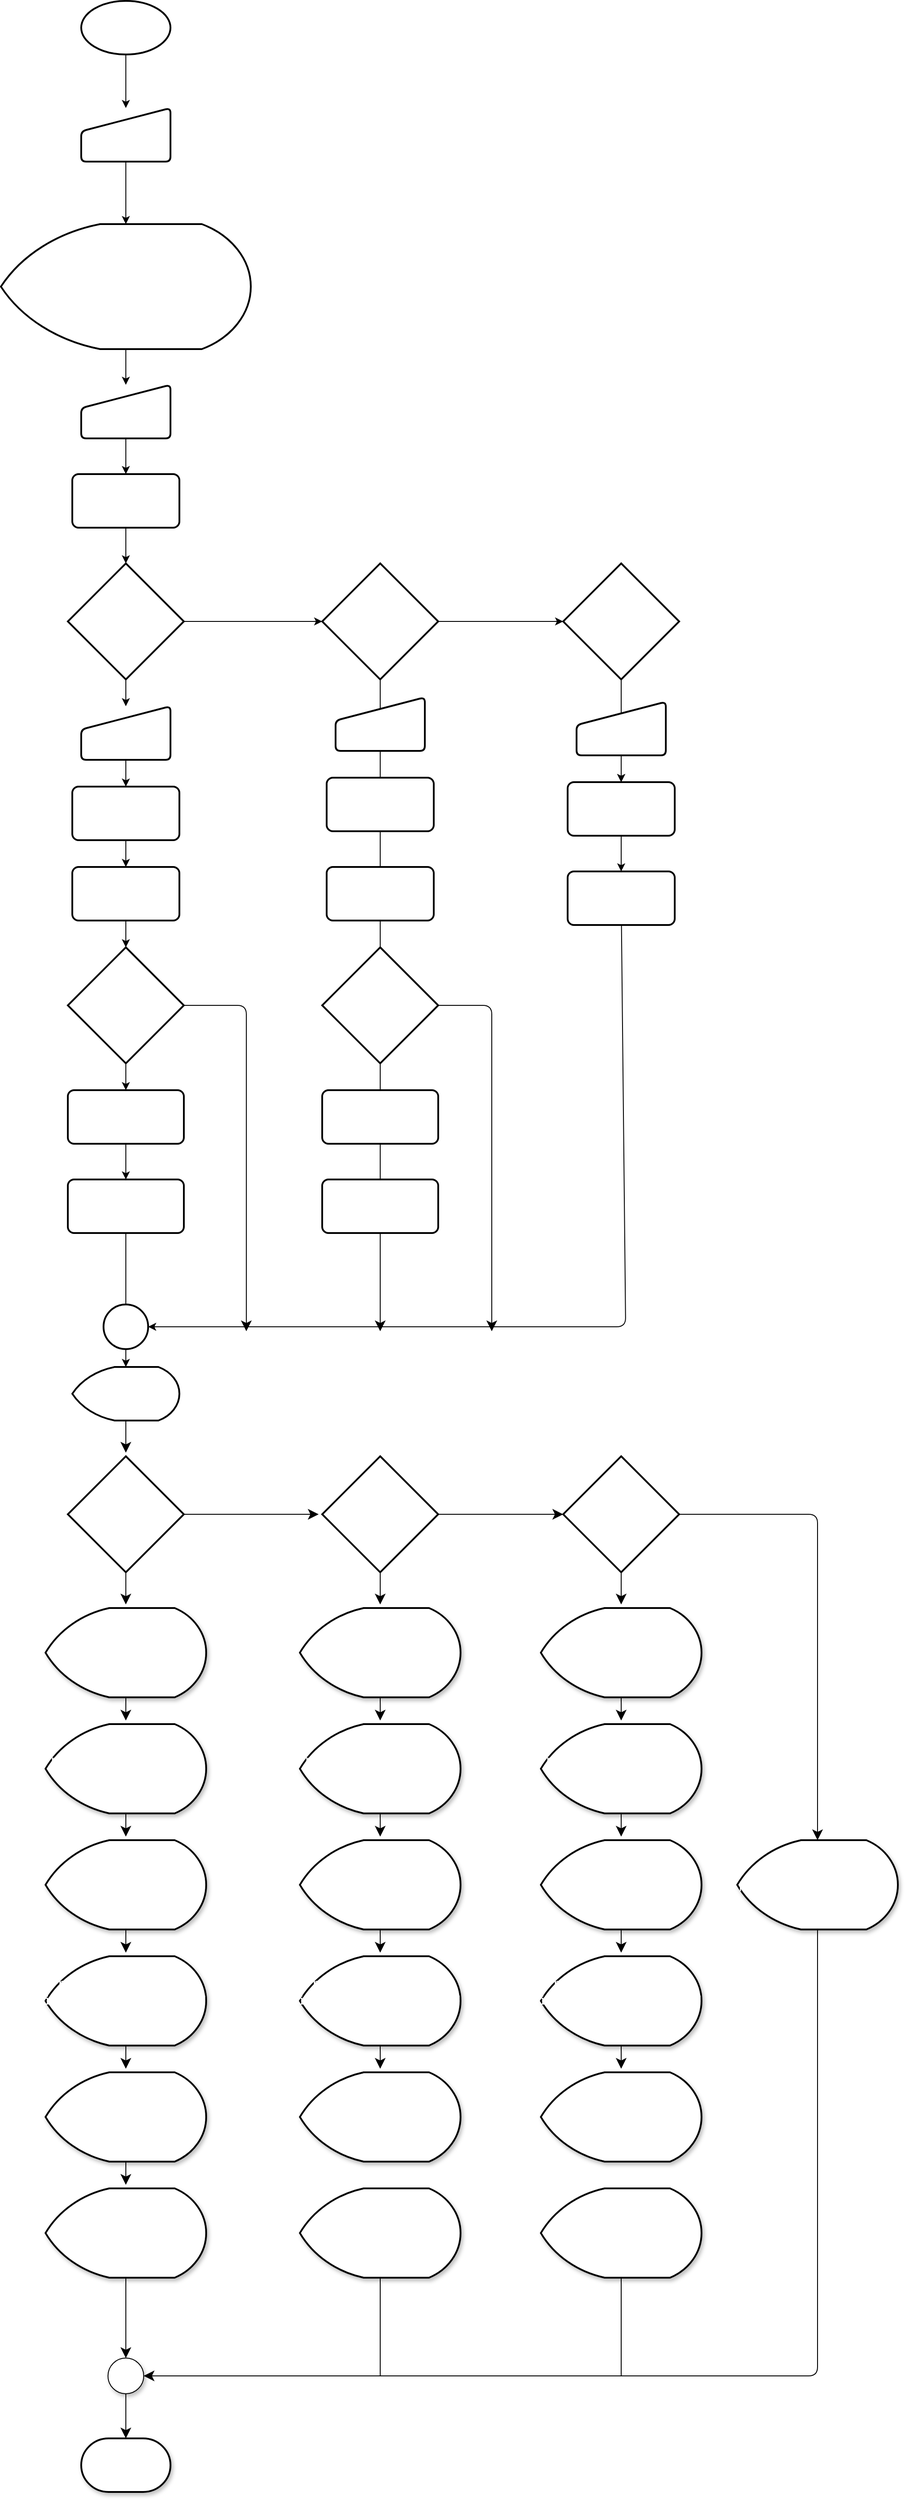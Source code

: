 <mxfile>
    <diagram id="mHejd0LKXbSBj5FjSIZc" name="Page-1">
        <mxGraphModel dx="520" dy="929" grid="1" gridSize="10" guides="1" tooltips="1" connect="1" arrows="1" fold="1" page="1" pageScale="1" pageWidth="850" pageHeight="1100" math="0" shadow="0">
            <root>
                <mxCell id="0"/>
                <mxCell id="1" parent="0"/>
                <mxCell id="23" value="" style="edgeStyle=none;html=1;fontColor=#FFFFFF;labelBackgroundColor=none;" edge="1" parent="1" source="2" target="4">
                    <mxGeometry relative="1" as="geometry"/>
                </mxCell>
                <mxCell id="2" value="start" style="strokeWidth=2;html=1;shape=mxgraph.flowchart.start_1;whiteSpace=wrap;fontColor=#FFFFFF;labelBackgroundColor=none;" vertex="1" parent="1">
                    <mxGeometry x="135" y="10" width="100" height="60" as="geometry"/>
                </mxCell>
                <mxCell id="3" value="end" style="strokeWidth=2;html=1;shape=mxgraph.flowchart.terminator;whiteSpace=wrap;shadow=1;fontColor=#FFFFFF;labelBackgroundColor=none;" vertex="1" parent="1">
                    <mxGeometry x="135" y="2740" width="100" height="60" as="geometry"/>
                </mxCell>
                <mxCell id="24" value="" style="edgeStyle=none;html=1;fontColor=#FFFFFF;labelBackgroundColor=none;" edge="1" parent="1" source="4" target="6">
                    <mxGeometry relative="1" as="geometry"/>
                </mxCell>
                <mxCell id="4" value="name" style="html=1;strokeWidth=2;shape=manualInput;whiteSpace=wrap;rounded=1;size=26;arcSize=11;fontColor=#FFFFFF;labelBackgroundColor=none;" vertex="1" parent="1">
                    <mxGeometry x="135" y="130" width="100" height="60" as="geometry"/>
                </mxCell>
                <mxCell id="25" value="" style="edgeStyle=none;html=1;fontColor=#FFFFFF;labelBackgroundColor=none;" edge="1" parent="1" source="6" target="7">
                    <mxGeometry relative="1" as="geometry"/>
                </mxCell>
                <mxCell id="6" value="&lt;div style=&quot;font-family: &amp;quot;consolas&amp;quot; , &amp;quot;courier new&amp;quot; , monospace ; font-size: 14px ; line-height: 19px&quot;&gt;&lt;div&gt;&lt;font&gt;print(&quot;'Types of Photo&quot;)&lt;/font&gt;&lt;/div&gt;&lt;div&gt;&lt;font&gt;print('1.One icnh')&lt;/font&gt;&lt;/div&gt;&lt;div&gt;&lt;font&gt;print('2.Two icnh')&lt;/font&gt;&lt;/div&gt;&lt;div&gt;&lt;font&gt;print('3.Polaroid')&lt;/font&gt;&lt;/div&gt;&lt;/div&gt;" style="strokeWidth=2;html=1;shape=mxgraph.flowchart.display;whiteSpace=wrap;fontColor=#FFFFFF;labelBackgroundColor=none;" vertex="1" parent="1">
                    <mxGeometry x="45" y="260" width="280" height="140" as="geometry"/>
                </mxCell>
                <mxCell id="26" value="" style="edgeStyle=none;html=1;fontColor=#FFFFFF;labelBackgroundColor=none;" edge="1" parent="1" source="7" target="8">
                    <mxGeometry relative="1" as="geometry"/>
                </mxCell>
                <mxCell id="7" value="typesphoto" style="html=1;strokeWidth=2;shape=manualInput;whiteSpace=wrap;rounded=1;size=26;arcSize=11;fontColor=#FFFFFF;labelBackgroundColor=none;" vertex="1" parent="1">
                    <mxGeometry x="135" y="440" width="100" height="60" as="geometry"/>
                </mxCell>
                <mxCell id="27" value="" style="edgeStyle=none;html=1;fontColor=#FFFFFF;labelBackgroundColor=none;" edge="1" parent="1" source="8" target="9">
                    <mxGeometry relative="1" as="geometry"/>
                </mxCell>
                <mxCell id="8" value="discount" style="rounded=1;whiteSpace=wrap;html=1;absoluteArcSize=1;arcSize=14;strokeWidth=2;labelBackgroundColor=none;fontColor=#FFFFFF;" vertex="1" parent="1">
                    <mxGeometry x="125" y="540" width="120" height="60" as="geometry"/>
                </mxCell>
                <mxCell id="20" style="edgeStyle=none;html=1;entryX=0;entryY=0.5;entryDx=0;entryDy=0;entryPerimeter=0;fontColor=#FFFFFF;labelBackgroundColor=none;" edge="1" parent="1" source="9" target="10">
                    <mxGeometry relative="1" as="geometry"/>
                </mxCell>
                <mxCell id="28" value="" style="edgeStyle=none;html=1;fontColor=#FFFFFF;labelBackgroundColor=none;" edge="1" parent="1" source="9" target="12">
                    <mxGeometry relative="1" as="geometry"/>
                </mxCell>
                <mxCell id="9" value="typesphoto == 1" style="strokeWidth=2;html=1;shape=mxgraph.flowchart.decision;whiteSpace=wrap;labelBackgroundColor=none;fontColor=#FFFFFF;" vertex="1" parent="1">
                    <mxGeometry x="120" y="640" width="130" height="130" as="geometry"/>
                </mxCell>
                <mxCell id="21" style="edgeStyle=none;html=1;entryX=0;entryY=0.5;entryDx=0;entryDy=0;entryPerimeter=0;fontColor=#FFFFFF;labelBackgroundColor=none;" edge="1" parent="1" source="10" target="11">
                    <mxGeometry relative="1" as="geometry"/>
                </mxCell>
                <mxCell id="54" value="" style="edgeStyle=none;html=1;fontColor=#FFFFFF;startArrow=none;startFill=0;endArrow=none;endFill=0;labelBackgroundColor=none;" edge="1" parent="1" source="10" target="41">
                    <mxGeometry relative="1" as="geometry"/>
                </mxCell>
                <mxCell id="10" value="typesphoto == 2" style="strokeWidth=2;html=1;shape=mxgraph.flowchart.decision;whiteSpace=wrap;labelBackgroundColor=none;fontColor=#FFFFFF;" vertex="1" parent="1">
                    <mxGeometry x="405" y="640" width="130" height="130" as="geometry"/>
                </mxCell>
                <mxCell id="65" value="" style="edgeStyle=none;html=1;fontColor=#FFFFFF;startArrow=none;startFill=0;endArrow=classic;endFill=1;labelBackgroundColor=none;" edge="1" parent="1" source="11" target="60">
                    <mxGeometry relative="1" as="geometry"/>
                </mxCell>
                <mxCell id="11" value="typesphoto == 3" style="strokeWidth=2;html=1;shape=mxgraph.flowchart.decision;whiteSpace=wrap;labelBackgroundColor=none;fontColor=#FFFFFF;" vertex="1" parent="1">
                    <mxGeometry x="675" y="640" width="130" height="130" as="geometry"/>
                </mxCell>
                <mxCell id="29" value="" style="edgeStyle=none;html=1;fontColor=#FFFFFF;labelBackgroundColor=none;" edge="1" parent="1" source="12" target="13">
                    <mxGeometry relative="1" as="geometry"/>
                </mxCell>
                <mxCell id="12" value="amount" style="html=1;strokeWidth=2;shape=manualInput;whiteSpace=wrap;rounded=1;size=26;arcSize=11;fontColor=#FFFFFF;labelBackgroundColor=none;" vertex="1" parent="1">
                    <mxGeometry x="135" y="800" width="100" height="60" as="geometry"/>
                </mxCell>
                <mxCell id="30" value="" style="edgeStyle=none;html=1;fontColor=#FFFFFF;labelBackgroundColor=none;" edge="1" parent="1" source="13" target="14">
                    <mxGeometry relative="1" as="geometry"/>
                </mxCell>
                <mxCell id="13" value="price = 6&lt;span style=&quot;white-space: pre&quot;&gt;&#9;&lt;/span&gt;" style="rounded=1;whiteSpace=wrap;html=1;absoluteArcSize=1;arcSize=14;strokeWidth=2;labelBackgroundColor=none;fontColor=#FFFFFF;" vertex="1" parent="1">
                    <mxGeometry x="125" y="890" width="120" height="60" as="geometry"/>
                </mxCell>
                <mxCell id="31" value="" style="edgeStyle=none;html=1;fontColor=#FFFFFF;labelBackgroundColor=none;" edge="1" parent="1" source="14" target="16">
                    <mxGeometry relative="1" as="geometry"/>
                </mxCell>
                <mxCell id="14" value="all = price * amount&amp;nbsp;" style="rounded=1;whiteSpace=wrap;html=1;absoluteArcSize=1;arcSize=14;strokeWidth=2;labelBackgroundColor=none;fontColor=#FFFFFF;" vertex="1" parent="1">
                    <mxGeometry x="125" y="980" width="120" height="60" as="geometry"/>
                </mxCell>
                <mxCell id="32" value="" style="edgeStyle=none;html=1;fontColor=#FFFFFF;labelBackgroundColor=none;" edge="1" parent="1" source="16" target="17">
                    <mxGeometry relative="1" as="geometry"/>
                </mxCell>
                <mxCell id="81" style="edgeStyle=none;html=1;fontColor=#FFFFFF;startArrow=none;startFill=0;endArrow=classic;endFill=1;endSize=9;targetPerimeterSpacing=4;strokeWidth=1;labelBackgroundColor=none;" edge="1" parent="1" source="16">
                    <mxGeometry relative="1" as="geometry">
                        <mxPoint x="320" y="1500" as="targetPoint"/>
                        <Array as="points">
                            <mxPoint x="320" y="1135"/>
                        </Array>
                    </mxGeometry>
                </mxCell>
                <mxCell id="16" value="amount &amp;gt;= 3" style="strokeWidth=2;html=1;shape=mxgraph.flowchart.decision;whiteSpace=wrap;labelBackgroundColor=none;fontColor=#FFFFFF;" vertex="1" parent="1">
                    <mxGeometry x="120" y="1070" width="130" height="130" as="geometry"/>
                </mxCell>
                <mxCell id="33" value="" style="edgeStyle=none;html=1;fontColor=#FFFFFF;labelBackgroundColor=none;" edge="1" parent="1" source="17" target="18">
                    <mxGeometry relative="1" as="geometry"/>
                </mxCell>
                <mxCell id="17" value="discount = (all / 100) * 5" style="rounded=1;whiteSpace=wrap;html=1;absoluteArcSize=1;arcSize=14;strokeWidth=2;labelBackgroundColor=none;fontColor=#FFFFFF;" vertex="1" parent="1">
                    <mxGeometry x="120" y="1230" width="130" height="60" as="geometry"/>
                </mxCell>
                <mxCell id="67" style="edgeStyle=none;html=1;entryX=0;entryY=0.5;entryDx=0;entryDy=0;entryPerimeter=0;fontColor=#FFFFFF;startArrow=none;startFill=0;endArrow=classic;endFill=1;labelBackgroundColor=none;" edge="1" parent="1" source="18" target="36">
                    <mxGeometry relative="1" as="geometry">
                        <Array as="points">
                            <mxPoint x="185" y="1495"/>
                        </Array>
                    </mxGeometry>
                </mxCell>
                <mxCell id="18" value="sum = all - discount&amp;nbsp;" style="rounded=1;whiteSpace=wrap;html=1;absoluteArcSize=1;arcSize=14;strokeWidth=2;labelBackgroundColor=none;fontColor=#FFFFFF;" vertex="1" parent="1">
                    <mxGeometry x="120" y="1330" width="130" height="60" as="geometry"/>
                </mxCell>
                <mxCell id="94" value="" style="edgeStyle=none;html=1;fontColor=#FFFFFF;startArrow=none;startFill=0;endArrow=classic;endFill=1;endSize=9;targetPerimeterSpacing=4;strokeWidth=1;labelBackgroundColor=none;" edge="1" parent="1" source="19" target="87">
                    <mxGeometry relative="1" as="geometry"/>
                </mxCell>
                <mxCell id="19" value="print('Show Details')" style="strokeWidth=2;html=1;shape=mxgraph.flowchart.display;whiteSpace=wrap;labelBackgroundColor=none;fontColor=#FFFFFF;" vertex="1" parent="1">
                    <mxGeometry x="125" y="1540" width="120" height="60" as="geometry"/>
                </mxCell>
                <mxCell id="38" value="" style="edgeStyle=none;html=1;fontColor=#FFFFFF;labelBackgroundColor=none;" edge="1" parent="1" source="36" target="19">
                    <mxGeometry relative="1" as="geometry"/>
                </mxCell>
                <mxCell id="36" value="" style="strokeWidth=2;html=1;shape=mxgraph.flowchart.start_2;whiteSpace=wrap;labelBackgroundColor=none;fontColor=#FFFFFF;" vertex="1" parent="1">
                    <mxGeometry x="160" y="1470" width="50" height="50" as="geometry"/>
                </mxCell>
                <mxCell id="53" value="" style="edgeStyle=none;html=1;fontColor=#FFFFFF;startArrow=none;startFill=0;endArrow=none;endFill=0;labelBackgroundColor=none;" edge="1" parent="1" source="40" target="41">
                    <mxGeometry relative="1" as="geometry"/>
                </mxCell>
                <mxCell id="40" value="amount" style="html=1;strokeWidth=2;shape=manualInput;whiteSpace=wrap;rounded=1;size=26;arcSize=11;fontColor=#FFFFFF;labelBackgroundColor=none;" vertex="1" parent="1">
                    <mxGeometry x="420" y="790" width="100" height="60" as="geometry"/>
                </mxCell>
                <mxCell id="52" value="" style="edgeStyle=none;html=1;fontColor=#FFFFFF;startArrow=none;startFill=0;endArrow=none;endFill=0;labelBackgroundColor=none;" edge="1" parent="1" source="41" target="42">
                    <mxGeometry relative="1" as="geometry"/>
                </mxCell>
                <mxCell id="41" value="price = 6&lt;span style=&quot;white-space: pre&quot;&gt;&#9;&lt;/span&gt;" style="rounded=1;whiteSpace=wrap;html=1;absoluteArcSize=1;arcSize=14;strokeWidth=2;labelBackgroundColor=none;fontColor=#FFFFFF;" vertex="1" parent="1">
                    <mxGeometry x="410" y="880" width="120" height="60" as="geometry"/>
                </mxCell>
                <mxCell id="51" value="" style="edgeStyle=none;html=1;fontColor=#FFFFFF;startArrow=none;startFill=0;endArrow=none;endFill=0;labelBackgroundColor=none;" edge="1" parent="1" source="42" target="43">
                    <mxGeometry relative="1" as="geometry"/>
                </mxCell>
                <mxCell id="42" value="all = price * amount&amp;nbsp;" style="rounded=1;whiteSpace=wrap;html=1;absoluteArcSize=1;arcSize=14;strokeWidth=2;labelBackgroundColor=none;fontColor=#FFFFFF;" vertex="1" parent="1">
                    <mxGeometry x="410" y="980" width="120" height="60" as="geometry"/>
                </mxCell>
                <mxCell id="50" value="" style="edgeStyle=none;html=1;fontColor=#FFFFFF;startArrow=none;startFill=0;endArrow=none;endFill=0;labelBackgroundColor=none;" edge="1" parent="1" source="43" target="44">
                    <mxGeometry relative="1" as="geometry"/>
                </mxCell>
                <mxCell id="69" style="edgeStyle=none;html=1;fontColor=#FFFFFF;startArrow=none;startFill=0;endArrow=classic;endFill=1;endSize=9;targetPerimeterSpacing=4;strokeWidth=1;labelBackgroundColor=none;" edge="1" parent="1" source="43">
                    <mxGeometry relative="1" as="geometry">
                        <mxPoint x="595" y="1500" as="targetPoint"/>
                        <Array as="points">
                            <mxPoint x="595" y="1135"/>
                        </Array>
                    </mxGeometry>
                </mxCell>
                <mxCell id="43" value="amount &amp;gt;= 3" style="strokeWidth=2;html=1;shape=mxgraph.flowchart.decision;whiteSpace=wrap;labelBackgroundColor=none;fontColor=#FFFFFF;" vertex="1" parent="1">
                    <mxGeometry x="405" y="1070" width="130" height="130" as="geometry"/>
                </mxCell>
                <mxCell id="49" value="" style="edgeStyle=none;html=1;fontColor=#FFFFFF;startArrow=none;startFill=0;endArrow=none;endFill=0;labelBackgroundColor=none;" edge="1" parent="1" source="44" target="45">
                    <mxGeometry relative="1" as="geometry"/>
                </mxCell>
                <mxCell id="44" value="discount = (all / 100) * 5" style="rounded=1;whiteSpace=wrap;html=1;absoluteArcSize=1;arcSize=14;strokeWidth=2;labelBackgroundColor=none;fontColor=#FFFFFF;" vertex="1" parent="1">
                    <mxGeometry x="405" y="1230" width="130" height="60" as="geometry"/>
                </mxCell>
                <mxCell id="83" style="edgeStyle=none;html=1;fontColor=#FFFFFF;startArrow=none;startFill=0;endArrow=classic;endFill=1;endSize=9;targetPerimeterSpacing=4;strokeWidth=1;labelBackgroundColor=none;" edge="1" parent="1" source="45">
                    <mxGeometry relative="1" as="geometry">
                        <mxPoint x="470" y="1500" as="targetPoint"/>
                    </mxGeometry>
                </mxCell>
                <mxCell id="45" value="sum = all - discount&amp;nbsp;" style="rounded=1;whiteSpace=wrap;html=1;absoluteArcSize=1;arcSize=14;strokeWidth=2;labelBackgroundColor=none;fontColor=#FFFFFF;" vertex="1" parent="1">
                    <mxGeometry x="405" y="1330" width="130" height="60" as="geometry"/>
                </mxCell>
                <mxCell id="64" value="" style="edgeStyle=none;html=1;fontColor=#FFFFFF;startArrow=none;startFill=0;endArrow=classic;endFill=1;labelBackgroundColor=none;" edge="1" parent="1" source="59" target="60">
                    <mxGeometry relative="1" as="geometry"/>
                </mxCell>
                <mxCell id="59" value="amount" style="html=1;strokeWidth=2;shape=manualInput;whiteSpace=wrap;rounded=1;size=26;arcSize=11;fontColor=#FFFFFF;labelBackgroundColor=none;" vertex="1" parent="1">
                    <mxGeometry x="690" y="795" width="100" height="60" as="geometry"/>
                </mxCell>
                <mxCell id="63" value="" style="edgeStyle=none;html=1;fontColor=#FFFFFF;startArrow=none;startFill=0;endArrow=classic;endFill=1;labelBackgroundColor=none;" edge="1" parent="1" source="60" target="61">
                    <mxGeometry relative="1" as="geometry"/>
                </mxCell>
                <mxCell id="60" value="price = 6&lt;span style=&quot;white-space: pre&quot;&gt;&#9;&lt;/span&gt;" style="rounded=1;whiteSpace=wrap;html=1;absoluteArcSize=1;arcSize=14;strokeWidth=2;labelBackgroundColor=none;fontColor=#FFFFFF;" vertex="1" parent="1">
                    <mxGeometry x="680" y="885" width="120" height="60" as="geometry"/>
                </mxCell>
                <mxCell id="66" style="edgeStyle=none;html=1;entryX=1;entryY=0.5;entryDx=0;entryDy=0;entryPerimeter=0;fontColor=#FFFFFF;startArrow=none;startFill=0;endArrow=classic;endFill=1;labelBackgroundColor=none;" edge="1" parent="1" source="61" target="36">
                    <mxGeometry relative="1" as="geometry">
                        <Array as="points">
                            <mxPoint x="745" y="1495"/>
                        </Array>
                    </mxGeometry>
                </mxCell>
                <mxCell id="61" value="all = price * amount&amp;nbsp;" style="rounded=1;whiteSpace=wrap;html=1;absoluteArcSize=1;arcSize=14;strokeWidth=2;labelBackgroundColor=none;fontColor=#FFFFFF;" vertex="1" parent="1">
                    <mxGeometry x="680" y="985" width="120" height="60" as="geometry"/>
                </mxCell>
                <mxCell id="70" value="True" style="text;html=1;align=center;verticalAlign=middle;resizable=0;points=[];autosize=1;strokeColor=none;fillColor=none;fontColor=#FFFFFF;labelBackgroundColor=none;" vertex="1" parent="1">
                    <mxGeometry x="135" y="770" width="40" height="20" as="geometry"/>
                </mxCell>
                <mxCell id="71" value="True" style="text;html=1;align=center;verticalAlign=middle;resizable=0;points=[];autosize=1;strokeColor=none;fillColor=none;fontColor=#FFFFFF;labelBackgroundColor=none;" vertex="1" parent="1">
                    <mxGeometry x="145" y="1200" width="40" height="20" as="geometry"/>
                </mxCell>
                <mxCell id="72" value="True" style="text;html=1;align=center;verticalAlign=middle;resizable=0;points=[];autosize=1;strokeColor=none;fillColor=none;fontColor=#FFFFFF;labelBackgroundColor=none;" vertex="1" parent="1">
                    <mxGeometry x="415" y="770" width="40" height="20" as="geometry"/>
                </mxCell>
                <mxCell id="73" value="True" style="text;html=1;align=center;verticalAlign=middle;resizable=0;points=[];autosize=1;strokeColor=none;fillColor=none;fontColor=#FFFFFF;labelBackgroundColor=none;" vertex="1" parent="1">
                    <mxGeometry x="425" y="1200" width="40" height="20" as="geometry"/>
                </mxCell>
                <mxCell id="74" value="True" style="text;html=1;align=center;verticalAlign=middle;resizable=0;points=[];autosize=1;strokeColor=none;fillColor=none;fontColor=#FFFFFF;labelBackgroundColor=none;" vertex="1" parent="1">
                    <mxGeometry x="695" y="770" width="40" height="20" as="geometry"/>
                </mxCell>
                <mxCell id="75" value="False" style="text;html=1;align=center;verticalAlign=middle;resizable=0;points=[];autosize=1;strokeColor=none;fillColor=none;fontColor=#FFFFFF;labelBackgroundColor=none;" vertex="1" parent="1">
                    <mxGeometry x="305" y="680" width="40" height="20" as="geometry"/>
                </mxCell>
                <mxCell id="76" value="False" style="text;html=1;align=center;verticalAlign=middle;resizable=0;points=[];autosize=1;strokeColor=none;fillColor=none;fontColor=#FFFFFF;labelBackgroundColor=none;" vertex="1" parent="1">
                    <mxGeometry x="595" y="680" width="40" height="20" as="geometry"/>
                </mxCell>
                <mxCell id="77" value="False" style="text;html=1;align=center;verticalAlign=middle;resizable=0;points=[];autosize=1;strokeColor=none;fillColor=none;fontColor=#FFFFFF;labelBackgroundColor=none;" vertex="1" parent="1">
                    <mxGeometry x="250" y="1110" width="40" height="20" as="geometry"/>
                </mxCell>
                <mxCell id="78" value="False" style="text;html=1;align=center;verticalAlign=middle;resizable=0;points=[];autosize=1;strokeColor=none;fillColor=none;fontColor=#FFFFFF;labelBackgroundColor=none;" vertex="1" parent="1">
                    <mxGeometry x="545" y="1110" width="40" height="20" as="geometry"/>
                </mxCell>
                <mxCell id="95" style="edgeStyle=none;html=1;fontColor=#FFFFFF;startArrow=none;startFill=0;endArrow=classic;endFill=1;endSize=9;targetPerimeterSpacing=4;strokeWidth=1;labelBackgroundColor=none;" edge="1" parent="1" source="87" target="88">
                    <mxGeometry relative="1" as="geometry"/>
                </mxCell>
                <mxCell id="111" value="" style="edgeStyle=none;html=1;fontColor=#FFFFFF;startArrow=none;startFill=0;endArrow=classic;endFill=1;endSize=9;targetPerimeterSpacing=4;strokeWidth=1;labelBackgroundColor=none;" edge="1" parent="1" source="87" target="101">
                    <mxGeometry relative="1" as="geometry"/>
                </mxCell>
                <mxCell id="87" value="typesphoto == 1" style="strokeWidth=2;html=1;shape=mxgraph.flowchart.decision;whiteSpace=wrap;labelBackgroundColor=none;fontColor=#FFFFFF;" vertex="1" parent="1">
                    <mxGeometry x="120" y="1640" width="130" height="130" as="geometry"/>
                </mxCell>
                <mxCell id="96" style="edgeStyle=none;html=1;entryX=0;entryY=0.5;entryDx=0;entryDy=0;entryPerimeter=0;fontColor=#FFFFFF;startArrow=none;startFill=0;endArrow=classic;endFill=1;endSize=9;targetPerimeterSpacing=4;strokeWidth=1;labelBackgroundColor=none;" edge="1" parent="1" source="88" target="89">
                    <mxGeometry relative="1" as="geometry"/>
                </mxCell>
                <mxCell id="127" value="" style="edgeStyle=none;html=1;fontColor=#FFFFFF;startArrow=none;startFill=0;endArrow=classic;endFill=1;endSize=9;targetPerimeterSpacing=4;strokeWidth=1;labelBackgroundColor=none;" edge="1" parent="1" source="88" target="117">
                    <mxGeometry relative="1" as="geometry"/>
                </mxCell>
                <mxCell id="88" value="typesphoto == 2" style="strokeWidth=2;html=1;shape=mxgraph.flowchart.decision;whiteSpace=wrap;labelBackgroundColor=none;fontColor=#FFFFFF;" vertex="1" parent="1">
                    <mxGeometry x="405" y="1640" width="130" height="130" as="geometry"/>
                </mxCell>
                <mxCell id="138" value="" style="edgeStyle=none;html=1;fontColor=#FFFFFF;startArrow=none;startFill=0;endArrow=classic;endFill=1;endSize=9;targetPerimeterSpacing=4;strokeWidth=1;labelBackgroundColor=none;" edge="1" parent="1" source="89" target="129">
                    <mxGeometry relative="1" as="geometry"/>
                </mxCell>
                <mxCell id="140" style="edgeStyle=none;html=1;entryX=0.5;entryY=0;entryDx=0;entryDy=0;entryPerimeter=0;fontColor=#FFFFFF;startArrow=none;startFill=0;endArrow=classic;endFill=1;endSize=9;targetPerimeterSpacing=4;strokeWidth=1;labelBackgroundColor=none;" edge="1" parent="1" source="89" target="139">
                    <mxGeometry relative="1" as="geometry">
                        <Array as="points">
                            <mxPoint x="960" y="1705"/>
                        </Array>
                    </mxGeometry>
                </mxCell>
                <mxCell id="89" value="typesphoto == 3" style="strokeWidth=2;html=1;shape=mxgraph.flowchart.decision;whiteSpace=wrap;labelBackgroundColor=none;fontColor=#FFFFFF;" vertex="1" parent="1">
                    <mxGeometry x="675" y="1640" width="130" height="130" as="geometry"/>
                </mxCell>
                <mxCell id="90" value="True" style="text;html=1;align=center;verticalAlign=middle;resizable=0;points=[];autosize=1;strokeColor=none;fillColor=none;fontColor=#FFFFFF;labelBackgroundColor=none;" vertex="1" parent="1">
                    <mxGeometry x="135" y="1770" width="40" height="20" as="geometry"/>
                </mxCell>
                <mxCell id="91" value="True" style="text;html=1;align=center;verticalAlign=middle;resizable=0;points=[];autosize=1;strokeColor=none;fillColor=none;fontColor=#FFFFFF;labelBackgroundColor=none;" vertex="1" parent="1">
                    <mxGeometry x="415" y="1770" width="40" height="20" as="geometry"/>
                </mxCell>
                <mxCell id="92" value="True" style="text;html=1;align=center;verticalAlign=middle;resizable=0;points=[];autosize=1;strokeColor=none;fillColor=none;fontColor=#FFFFFF;labelBackgroundColor=none;" vertex="1" parent="1">
                    <mxGeometry x="695" y="1770" width="40" height="20" as="geometry"/>
                </mxCell>
                <mxCell id="97" value="False" style="text;html=1;align=center;verticalAlign=middle;resizable=0;points=[];autosize=1;strokeColor=none;fillColor=none;fontColor=#FFFFFF;labelBackgroundColor=none;" vertex="1" parent="1">
                    <mxGeometry x="305" y="1680" width="40" height="20" as="geometry"/>
                </mxCell>
                <mxCell id="98" value="False" style="text;html=1;align=center;verticalAlign=middle;resizable=0;points=[];autosize=1;strokeColor=none;fillColor=none;fontColor=#FFFFFF;labelBackgroundColor=none;" vertex="1" parent="1">
                    <mxGeometry x="585" y="1680" width="40" height="20" as="geometry"/>
                </mxCell>
                <mxCell id="99" value="False" style="text;html=1;align=center;verticalAlign=middle;resizable=0;points=[];autosize=1;strokeColor=none;fillColor=none;fontColor=#FFFFFF;labelBackgroundColor=none;" vertex="1" parent="1">
                    <mxGeometry x="810" y="1680" width="40" height="20" as="geometry"/>
                </mxCell>
                <mxCell id="112" value="" style="edgeStyle=none;html=1;fontColor=#FFFFFF;startArrow=none;startFill=0;endArrow=classic;endFill=1;endSize=9;targetPerimeterSpacing=4;strokeWidth=1;labelBackgroundColor=none;" edge="1" parent="1" source="101" target="102">
                    <mxGeometry relative="1" as="geometry"/>
                </mxCell>
                <mxCell id="101" value="&lt;div style=&quot;font-family: consolas, &amp;quot;courier new&amp;quot;, monospace; font-size: 14px; line-height: 19px;&quot;&gt;print(&lt;span style=&quot;&quot;&gt;'Your name is '&lt;/span&gt;,name)&lt;/div&gt;" style="strokeWidth=2;html=1;shape=mxgraph.flowchart.display;whiteSpace=wrap;shadow=1;labelBackgroundColor=none;fontColor=#FFFFFF;" vertex="1" parent="1">
                    <mxGeometry x="95" y="1810" width="180" height="100" as="geometry"/>
                </mxCell>
                <mxCell id="113" value="" style="edgeStyle=none;html=1;fontColor=#FFFFFF;startArrow=none;startFill=0;endArrow=classic;endFill=1;endSize=9;targetPerimeterSpacing=4;strokeWidth=1;labelBackgroundColor=none;" edge="1" parent="1" source="102" target="103">
                    <mxGeometry relative="1" as="geometry"/>
                </mxCell>
                <mxCell id="102" value="&lt;div style=&quot;font-family: consolas, &amp;quot;courier new&amp;quot;, monospace; font-size: 14px; line-height: 19px;&quot;&gt;&lt;div style=&quot;font-family: &amp;quot;consolas&amp;quot; , &amp;quot;courier new&amp;quot; , monospace ; line-height: 19px&quot;&gt;print(&lt;span style=&quot;&quot;&gt;'Type of photo is One icnh'&lt;/span&gt;)&lt;/div&gt;&lt;/div&gt;" style="strokeWidth=2;html=1;shape=mxgraph.flowchart.display;whiteSpace=wrap;shadow=1;labelBackgroundColor=none;fontColor=#FFFFFF;" vertex="1" parent="1">
                    <mxGeometry x="95" y="1940" width="180" height="100" as="geometry"/>
                </mxCell>
                <mxCell id="114" value="" style="edgeStyle=none;html=1;fontColor=#FFFFFF;startArrow=none;startFill=0;endArrow=classic;endFill=1;endSize=9;targetPerimeterSpacing=4;strokeWidth=1;labelBackgroundColor=none;" edge="1" parent="1" source="103" target="104">
                    <mxGeometry relative="1" as="geometry"/>
                </mxCell>
                <mxCell id="103" value="&lt;div style=&quot;font-family: consolas, &amp;quot;courier new&amp;quot;, monospace; font-size: 14px; line-height: 19px;&quot;&gt;&lt;div style=&quot;font-family: &amp;quot;consolas&amp;quot; , &amp;quot;courier new&amp;quot; , monospace ; line-height: 19px&quot;&gt;&lt;div style=&quot;font-family: &amp;quot;consolas&amp;quot; , &amp;quot;courier new&amp;quot; , monospace ; line-height: 19px&quot;&gt;print(&lt;span style=&quot;&quot;&gt;'Amount is '&lt;/span&gt;,amount)&lt;/div&gt;&lt;/div&gt;&lt;/div&gt;" style="strokeWidth=2;html=1;shape=mxgraph.flowchart.display;whiteSpace=wrap;shadow=1;labelBackgroundColor=none;fontColor=#FFFFFF;" vertex="1" parent="1">
                    <mxGeometry x="95" y="2070" width="180" height="100" as="geometry"/>
                </mxCell>
                <mxCell id="115" value="" style="edgeStyle=none;html=1;fontColor=#FFFFFF;startArrow=none;startFill=0;endArrow=classic;endFill=1;endSize=9;targetPerimeterSpacing=4;strokeWidth=1;labelBackgroundColor=none;" edge="1" parent="1" source="104" target="105">
                    <mxGeometry relative="1" as="geometry"/>
                </mxCell>
                <mxCell id="104" value="&lt;div style=&quot;font-family: consolas, &amp;quot;courier new&amp;quot;, monospace; font-size: 14px; line-height: 19px;&quot;&gt;&lt;div style=&quot;font-family: &amp;quot;consolas&amp;quot; , &amp;quot;courier new&amp;quot; , monospace ; line-height: 19px&quot;&gt;&lt;div style=&quot;font-family: &amp;quot;consolas&amp;quot; , &amp;quot;courier new&amp;quot; , monospace ; line-height: 19px&quot;&gt;&lt;div style=&quot;font-family: &amp;quot;consolas&amp;quot; , &amp;quot;courier new&amp;quot; , monospace ; line-height: 19px&quot;&gt;print(&lt;span style=&quot;&quot;&gt;'Total price is'&lt;/span&gt;,price,&lt;span style=&quot;&quot;&gt;'*'&lt;/span&gt;,amount,&lt;span style=&quot;&quot;&gt;' = '&lt;/span&gt;,all)&lt;/div&gt;&lt;/div&gt;&lt;/div&gt;&lt;/div&gt;" style="strokeWidth=2;html=1;shape=mxgraph.flowchart.display;whiteSpace=wrap;shadow=1;labelBackgroundColor=none;fontColor=#FFFFFF;" vertex="1" parent="1">
                    <mxGeometry x="95" y="2200" width="180" height="100" as="geometry"/>
                </mxCell>
                <mxCell id="110" value="" style="edgeStyle=none;html=1;fontColor=#FFFFFF;startArrow=none;startFill=0;endArrow=classic;endFill=1;endSize=9;targetPerimeterSpacing=4;strokeWidth=1;labelBackgroundColor=none;" edge="1" parent="1" source="105" target="106">
                    <mxGeometry relative="1" as="geometry"/>
                </mxCell>
                <mxCell id="105" value="&lt;div style=&quot;font-family: consolas, &amp;quot;courier new&amp;quot;, monospace; font-size: 14px; line-height: 19px;&quot;&gt;&lt;div style=&quot;font-family: &amp;quot;consolas&amp;quot; , &amp;quot;courier new&amp;quot; , monospace ; line-height: 19px&quot;&gt;&lt;div style=&quot;font-family: &amp;quot;consolas&amp;quot; , &amp;quot;courier new&amp;quot; , monospace ; line-height: 19px&quot;&gt;&lt;div style=&quot;font-family: &amp;quot;consolas&amp;quot; , &amp;quot;courier new&amp;quot; , monospace ; line-height: 19px&quot;&gt;&lt;div style=&quot;font-family: &amp;quot;consolas&amp;quot; , &amp;quot;courier new&amp;quot; , monospace ; line-height: 19px&quot;&gt;print(&lt;span style=&quot;&quot;&gt;'Discount = '&lt;/span&gt;,discount)&lt;/div&gt;&lt;/div&gt;&lt;/div&gt;&lt;/div&gt;&lt;/div&gt;" style="strokeWidth=2;html=1;shape=mxgraph.flowchart.display;whiteSpace=wrap;shadow=1;labelBackgroundColor=none;fontColor=#FFFFFF;" vertex="1" parent="1">
                    <mxGeometry x="95" y="2330" width="180" height="100" as="geometry"/>
                </mxCell>
                <mxCell id="149" style="edgeStyle=none;html=1;entryX=0.5;entryY=0;entryDx=0;entryDy=0;entryPerimeter=0;fontColor=#FFFFFF;startArrow=none;startFill=0;endArrow=classic;endFill=1;endSize=9;targetPerimeterSpacing=4;strokeWidth=1;labelBackgroundColor=none;" edge="1" parent="1" source="106" target="147">
                    <mxGeometry relative="1" as="geometry"/>
                </mxCell>
                <mxCell id="106" value="&lt;div style=&quot;font-family: consolas, &amp;quot;courier new&amp;quot;, monospace; font-size: 14px; line-height: 19px;&quot;&gt;&lt;div style=&quot;font-family: &amp;quot;consolas&amp;quot; , &amp;quot;courier new&amp;quot; , monospace ; line-height: 19px&quot;&gt;&lt;div style=&quot;font-family: &amp;quot;consolas&amp;quot; , &amp;quot;courier new&amp;quot; , monospace ; line-height: 19px&quot;&gt;&lt;div style=&quot;font-family: &amp;quot;consolas&amp;quot; , &amp;quot;courier new&amp;quot; , monospace ; line-height: 19px&quot;&gt;&lt;div style=&quot;font-family: &amp;quot;consolas&amp;quot; , &amp;quot;courier new&amp;quot; , monospace ; line-height: 19px&quot;&gt;&lt;div style=&quot;font-family: &amp;quot;consolas&amp;quot; , &amp;quot;courier new&amp;quot; , monospace ; line-height: 19px&quot;&gt;print(&lt;span style=&quot;&quot;&gt;'Net price = '&lt;/span&gt;,sum)&lt;/div&gt;&lt;/div&gt;&lt;/div&gt;&lt;/div&gt;&lt;/div&gt;&lt;/div&gt;" style="strokeWidth=2;html=1;shape=mxgraph.flowchart.display;whiteSpace=wrap;shadow=1;labelBackgroundColor=none;fontColor=#FFFFFF;" vertex="1" parent="1">
                    <mxGeometry x="95" y="2460" width="180" height="100" as="geometry"/>
                </mxCell>
                <mxCell id="116" value="" style="edgeStyle=none;html=1;fontColor=#FFFFFF;startArrow=none;startFill=0;endArrow=classic;endFill=1;endSize=9;targetPerimeterSpacing=4;strokeWidth=1;labelBackgroundColor=none;" edge="1" parent="1" source="117" target="119">
                    <mxGeometry relative="1" as="geometry"/>
                </mxCell>
                <mxCell id="117" value="&lt;div style=&quot;font-family: consolas, &amp;quot;courier new&amp;quot;, monospace; font-size: 14px; line-height: 19px;&quot;&gt;print(&lt;span style=&quot;&quot;&gt;'Your name is '&lt;/span&gt;,name)&lt;/div&gt;" style="strokeWidth=2;html=1;shape=mxgraph.flowchart.display;whiteSpace=wrap;shadow=1;labelBackgroundColor=none;fontColor=#FFFFFF;" vertex="1" parent="1">
                    <mxGeometry x="380" y="1810" width="180" height="100" as="geometry"/>
                </mxCell>
                <mxCell id="118" value="" style="edgeStyle=none;html=1;fontColor=#FFFFFF;startArrow=none;startFill=0;endArrow=classic;endFill=1;endSize=9;targetPerimeterSpacing=4;strokeWidth=1;labelBackgroundColor=none;" edge="1" parent="1" source="119" target="121">
                    <mxGeometry relative="1" as="geometry"/>
                </mxCell>
                <mxCell id="119" value="&lt;div style=&quot;font-family: &amp;#34;consolas&amp;#34; , &amp;#34;courier new&amp;#34; , monospace ; font-size: 14px ; line-height: 19px&quot;&gt;&lt;div style=&quot;font-family: &amp;#34;consolas&amp;#34; , &amp;#34;courier new&amp;#34; , monospace ; line-height: 19px&quot;&gt;print(&lt;span&gt;'Type of photo is Two icnh'&lt;/span&gt;)&lt;/div&gt;&lt;/div&gt;" style="strokeWidth=2;html=1;shape=mxgraph.flowchart.display;whiteSpace=wrap;shadow=1;labelBackgroundColor=none;fontColor=#FFFFFF;" vertex="1" parent="1">
                    <mxGeometry x="380" y="1940" width="180" height="100" as="geometry"/>
                </mxCell>
                <mxCell id="120" value="" style="edgeStyle=none;html=1;fontColor=#FFFFFF;startArrow=none;startFill=0;endArrow=classic;endFill=1;endSize=9;targetPerimeterSpacing=4;strokeWidth=1;labelBackgroundColor=none;" edge="1" parent="1" source="121" target="123">
                    <mxGeometry relative="1" as="geometry"/>
                </mxCell>
                <mxCell id="121" value="&lt;div style=&quot;font-family: consolas, &amp;quot;courier new&amp;quot;, monospace; font-size: 14px; line-height: 19px;&quot;&gt;&lt;div style=&quot;font-family: &amp;quot;consolas&amp;quot; , &amp;quot;courier new&amp;quot; , monospace ; line-height: 19px&quot;&gt;&lt;div style=&quot;font-family: &amp;quot;consolas&amp;quot; , &amp;quot;courier new&amp;quot; , monospace ; line-height: 19px&quot;&gt;print(&lt;span style=&quot;&quot;&gt;'Amount is '&lt;/span&gt;,amount)&lt;/div&gt;&lt;/div&gt;&lt;/div&gt;" style="strokeWidth=2;html=1;shape=mxgraph.flowchart.display;whiteSpace=wrap;shadow=1;labelBackgroundColor=none;fontColor=#FFFFFF;" vertex="1" parent="1">
                    <mxGeometry x="380" y="2070" width="180" height="100" as="geometry"/>
                </mxCell>
                <mxCell id="122" value="" style="edgeStyle=none;html=1;fontColor=#FFFFFF;startArrow=none;startFill=0;endArrow=classic;endFill=1;endSize=9;targetPerimeterSpacing=4;strokeWidth=1;labelBackgroundColor=none;" edge="1" parent="1" source="123" target="124">
                    <mxGeometry relative="1" as="geometry"/>
                </mxCell>
                <mxCell id="123" value="&lt;div style=&quot;font-family: consolas, &amp;quot;courier new&amp;quot;, monospace; font-size: 14px; line-height: 19px;&quot;&gt;&lt;div style=&quot;font-family: &amp;quot;consolas&amp;quot; , &amp;quot;courier new&amp;quot; , monospace ; line-height: 19px&quot;&gt;&lt;div style=&quot;font-family: &amp;quot;consolas&amp;quot; , &amp;quot;courier new&amp;quot; , monospace ; line-height: 19px&quot;&gt;&lt;div style=&quot;font-family: &amp;quot;consolas&amp;quot; , &amp;quot;courier new&amp;quot; , monospace ; line-height: 19px&quot;&gt;print(&lt;span style=&quot;&quot;&gt;'Total price is'&lt;/span&gt;,price,&lt;span style=&quot;&quot;&gt;'*'&lt;/span&gt;,amount,&lt;span style=&quot;&quot;&gt;' = '&lt;/span&gt;,all)&lt;/div&gt;&lt;/div&gt;&lt;/div&gt;&lt;/div&gt;" style="strokeWidth=2;html=1;shape=mxgraph.flowchart.display;whiteSpace=wrap;shadow=1;labelBackgroundColor=none;fontColor=#FFFFFF;" vertex="1" parent="1">
                    <mxGeometry x="380" y="2200" width="180" height="100" as="geometry"/>
                </mxCell>
                <mxCell id="124" value="&lt;div style=&quot;font-family: consolas, &amp;quot;courier new&amp;quot;, monospace; font-size: 14px; line-height: 19px;&quot;&gt;&lt;div style=&quot;font-family: &amp;quot;consolas&amp;quot; , &amp;quot;courier new&amp;quot; , monospace ; line-height: 19px&quot;&gt;&lt;div style=&quot;font-family: &amp;quot;consolas&amp;quot; , &amp;quot;courier new&amp;quot; , monospace ; line-height: 19px&quot;&gt;&lt;div style=&quot;font-family: &amp;quot;consolas&amp;quot; , &amp;quot;courier new&amp;quot; , monospace ; line-height: 19px&quot;&gt;&lt;div style=&quot;font-family: &amp;quot;consolas&amp;quot; , &amp;quot;courier new&amp;quot; , monospace ; line-height: 19px&quot;&gt;print(&lt;span style=&quot;&quot;&gt;'Discount = '&lt;/span&gt;,discount)&lt;/div&gt;&lt;/div&gt;&lt;/div&gt;&lt;/div&gt;&lt;/div&gt;" style="strokeWidth=2;html=1;shape=mxgraph.flowchart.display;whiteSpace=wrap;shadow=1;labelBackgroundColor=none;fontColor=#FFFFFF;" vertex="1" parent="1">
                    <mxGeometry x="380" y="2330" width="180" height="100" as="geometry"/>
                </mxCell>
                <mxCell id="145" style="edgeStyle=none;html=1;fontColor=#FFFFFF;startArrow=none;startFill=0;endArrow=none;endFill=0;endSize=9;targetPerimeterSpacing=4;strokeWidth=1;labelBackgroundColor=none;" edge="1" parent="1" source="125">
                    <mxGeometry relative="1" as="geometry">
                        <mxPoint x="470" y="2670" as="targetPoint"/>
                    </mxGeometry>
                </mxCell>
                <mxCell id="125" value="&lt;div style=&quot;font-family: consolas, &amp;quot;courier new&amp;quot;, monospace; font-size: 14px; line-height: 19px;&quot;&gt;&lt;div style=&quot;font-family: &amp;quot;consolas&amp;quot; , &amp;quot;courier new&amp;quot; , monospace ; line-height: 19px&quot;&gt;&lt;div style=&quot;font-family: &amp;quot;consolas&amp;quot; , &amp;quot;courier new&amp;quot; , monospace ; line-height: 19px&quot;&gt;&lt;div style=&quot;font-family: &amp;quot;consolas&amp;quot; , &amp;quot;courier new&amp;quot; , monospace ; line-height: 19px&quot;&gt;&lt;div style=&quot;font-family: &amp;quot;consolas&amp;quot; , &amp;quot;courier new&amp;quot; , monospace ; line-height: 19px&quot;&gt;&lt;div style=&quot;font-family: &amp;quot;consolas&amp;quot; , &amp;quot;courier new&amp;quot; , monospace ; line-height: 19px&quot;&gt;print(&lt;span style=&quot;&quot;&gt;'Net price = '&lt;/span&gt;,sum)&lt;/div&gt;&lt;/div&gt;&lt;/div&gt;&lt;/div&gt;&lt;/div&gt;&lt;/div&gt;" style="strokeWidth=2;html=1;shape=mxgraph.flowchart.display;whiteSpace=wrap;shadow=1;labelBackgroundColor=none;fontColor=#FFFFFF;" vertex="1" parent="1">
                    <mxGeometry x="380" y="2460" width="180" height="100" as="geometry"/>
                </mxCell>
                <mxCell id="128" value="" style="edgeStyle=none;html=1;fontColor=#FFFFFF;startArrow=none;startFill=0;endArrow=classic;endFill=1;endSize=9;targetPerimeterSpacing=4;strokeWidth=1;labelBackgroundColor=none;" edge="1" parent="1" source="129" target="131">
                    <mxGeometry relative="1" as="geometry"/>
                </mxCell>
                <mxCell id="129" value="&lt;div style=&quot;font-family: consolas, &amp;quot;courier new&amp;quot;, monospace; font-size: 14px; line-height: 19px;&quot;&gt;print(&lt;span style=&quot;&quot;&gt;'Your name is '&lt;/span&gt;,name)&lt;/div&gt;" style="strokeWidth=2;html=1;shape=mxgraph.flowchart.display;whiteSpace=wrap;shadow=1;labelBackgroundColor=none;fontColor=#FFFFFF;" vertex="1" parent="1">
                    <mxGeometry x="650" y="1810" width="180" height="100" as="geometry"/>
                </mxCell>
                <mxCell id="130" value="" style="edgeStyle=none;html=1;fontColor=#FFFFFF;startArrow=none;startFill=0;endArrow=classic;endFill=1;endSize=9;targetPerimeterSpacing=4;strokeWidth=1;labelBackgroundColor=none;" edge="1" parent="1" source="131" target="133">
                    <mxGeometry relative="1" as="geometry"/>
                </mxCell>
                <mxCell id="131" value="&lt;div style=&quot;font-family: &amp;#34;consolas&amp;#34; , &amp;#34;courier new&amp;#34; , monospace ; font-size: 14px ; line-height: 19px&quot;&gt;&lt;div style=&quot;font-family: &amp;#34;consolas&amp;#34; , &amp;#34;courier new&amp;#34; , monospace ; line-height: 19px&quot;&gt;print(&lt;span&gt;'Type of photo is Polaroid'&lt;/span&gt;)&lt;/div&gt;&lt;/div&gt;" style="strokeWidth=2;html=1;shape=mxgraph.flowchart.display;whiteSpace=wrap;shadow=1;labelBackgroundColor=none;fontColor=#FFFFFF;" vertex="1" parent="1">
                    <mxGeometry x="650" y="1940" width="180" height="100" as="geometry"/>
                </mxCell>
                <mxCell id="132" value="" style="edgeStyle=none;html=1;fontColor=#FFFFFF;startArrow=none;startFill=0;endArrow=classic;endFill=1;endSize=9;targetPerimeterSpacing=4;strokeWidth=1;labelBackgroundColor=none;" edge="1" parent="1" source="133" target="135">
                    <mxGeometry relative="1" as="geometry"/>
                </mxCell>
                <mxCell id="133" value="&lt;div style=&quot;font-family: consolas, &amp;quot;courier new&amp;quot;, monospace; font-size: 14px; line-height: 19px;&quot;&gt;&lt;div style=&quot;font-family: &amp;quot;consolas&amp;quot; , &amp;quot;courier new&amp;quot; , monospace ; line-height: 19px&quot;&gt;&lt;div style=&quot;font-family: &amp;quot;consolas&amp;quot; , &amp;quot;courier new&amp;quot; , monospace ; line-height: 19px&quot;&gt;print(&lt;span style=&quot;&quot;&gt;'Amount is '&lt;/span&gt;,amount)&lt;/div&gt;&lt;/div&gt;&lt;/div&gt;" style="strokeWidth=2;html=1;shape=mxgraph.flowchart.display;whiteSpace=wrap;shadow=1;labelBackgroundColor=none;fontColor=#FFFFFF;" vertex="1" parent="1">
                    <mxGeometry x="650" y="2070" width="180" height="100" as="geometry"/>
                </mxCell>
                <mxCell id="134" value="" style="edgeStyle=none;html=1;fontColor=#FFFFFF;startArrow=none;startFill=0;endArrow=classic;endFill=1;endSize=9;targetPerimeterSpacing=4;strokeWidth=1;labelBackgroundColor=none;" edge="1" parent="1" source="135" target="136">
                    <mxGeometry relative="1" as="geometry"/>
                </mxCell>
                <mxCell id="135" value="&lt;div style=&quot;font-family: consolas, &amp;quot;courier new&amp;quot;, monospace; font-size: 14px; line-height: 19px;&quot;&gt;&lt;div style=&quot;font-family: &amp;quot;consolas&amp;quot; , &amp;quot;courier new&amp;quot; , monospace ; line-height: 19px&quot;&gt;&lt;div style=&quot;font-family: &amp;quot;consolas&amp;quot; , &amp;quot;courier new&amp;quot; , monospace ; line-height: 19px&quot;&gt;&lt;div style=&quot;font-family: &amp;quot;consolas&amp;quot; , &amp;quot;courier new&amp;quot; , monospace ; line-height: 19px&quot;&gt;print(&lt;span style=&quot;&quot;&gt;'Total price is'&lt;/span&gt;,price,&lt;span style=&quot;&quot;&gt;'*'&lt;/span&gt;,amount,&lt;span style=&quot;&quot;&gt;' = '&lt;/span&gt;,all)&lt;/div&gt;&lt;/div&gt;&lt;/div&gt;&lt;/div&gt;" style="strokeWidth=2;html=1;shape=mxgraph.flowchart.display;whiteSpace=wrap;shadow=1;labelBackgroundColor=none;fontColor=#FFFFFF;" vertex="1" parent="1">
                    <mxGeometry x="650" y="2200" width="180" height="100" as="geometry"/>
                </mxCell>
                <mxCell id="136" value="&lt;div style=&quot;font-family: consolas, &amp;quot;courier new&amp;quot;, monospace; font-size: 14px; line-height: 19px;&quot;&gt;&lt;div style=&quot;font-family: &amp;quot;consolas&amp;quot; , &amp;quot;courier new&amp;quot; , monospace ; line-height: 19px&quot;&gt;&lt;div style=&quot;font-family: &amp;quot;consolas&amp;quot; , &amp;quot;courier new&amp;quot; , monospace ; line-height: 19px&quot;&gt;&lt;div style=&quot;font-family: &amp;quot;consolas&amp;quot; , &amp;quot;courier new&amp;quot; , monospace ; line-height: 19px&quot;&gt;&lt;div style=&quot;font-family: &amp;quot;consolas&amp;quot; , &amp;quot;courier new&amp;quot; , monospace ; line-height: 19px&quot;&gt;print(&lt;span style=&quot;&quot;&gt;'Discount = '&lt;/span&gt;,discount)&lt;/div&gt;&lt;/div&gt;&lt;/div&gt;&lt;/div&gt;&lt;/div&gt;" style="strokeWidth=2;html=1;shape=mxgraph.flowchart.display;whiteSpace=wrap;shadow=1;labelBackgroundColor=none;fontColor=#FFFFFF;" vertex="1" parent="1">
                    <mxGeometry x="650" y="2330" width="180" height="100" as="geometry"/>
                </mxCell>
                <mxCell id="146" style="edgeStyle=none;html=1;fontColor=#FFFFFF;startArrow=none;startFill=0;endArrow=none;endFill=0;endSize=9;targetPerimeterSpacing=4;strokeWidth=1;labelBackgroundColor=none;" edge="1" parent="1" source="137">
                    <mxGeometry relative="1" as="geometry">
                        <mxPoint x="740" y="2670" as="targetPoint"/>
                    </mxGeometry>
                </mxCell>
                <mxCell id="137" value="&lt;div style=&quot;font-family: consolas, &amp;quot;courier new&amp;quot;, monospace; font-size: 14px; line-height: 19px;&quot;&gt;&lt;div style=&quot;font-family: &amp;quot;consolas&amp;quot; , &amp;quot;courier new&amp;quot; , monospace ; line-height: 19px&quot;&gt;&lt;div style=&quot;font-family: &amp;quot;consolas&amp;quot; , &amp;quot;courier new&amp;quot; , monospace ; line-height: 19px&quot;&gt;&lt;div style=&quot;font-family: &amp;quot;consolas&amp;quot; , &amp;quot;courier new&amp;quot; , monospace ; line-height: 19px&quot;&gt;&lt;div style=&quot;font-family: &amp;quot;consolas&amp;quot; , &amp;quot;courier new&amp;quot; , monospace ; line-height: 19px&quot;&gt;&lt;div style=&quot;font-family: &amp;quot;consolas&amp;quot; , &amp;quot;courier new&amp;quot; , monospace ; line-height: 19px&quot;&gt;print(&lt;span style=&quot;&quot;&gt;'Net price = '&lt;/span&gt;,sum)&lt;/div&gt;&lt;/div&gt;&lt;/div&gt;&lt;/div&gt;&lt;/div&gt;&lt;/div&gt;" style="strokeWidth=2;html=1;shape=mxgraph.flowchart.display;whiteSpace=wrap;shadow=1;labelBackgroundColor=none;fontColor=#FFFFFF;" vertex="1" parent="1">
                    <mxGeometry x="650" y="2460" width="180" height="100" as="geometry"/>
                </mxCell>
                <mxCell id="144" style="edgeStyle=none;html=1;fontColor=#FFFFFF;startArrow=none;startFill=0;endArrow=classic;endFill=1;endSize=9;targetPerimeterSpacing=4;strokeWidth=1;entryX=1;entryY=0.5;entryDx=0;entryDy=0;entryPerimeter=0;labelBackgroundColor=none;" edge="1" parent="1" source="139" target="147">
                    <mxGeometry relative="1" as="geometry">
                        <mxPoint x="180" y="2670" as="targetPoint"/>
                        <Array as="points">
                            <mxPoint x="960" y="2670"/>
                        </Array>
                    </mxGeometry>
                </mxCell>
                <mxCell id="139" value="&lt;div style=&quot;font-family: consolas, &amp;quot;courier new&amp;quot;, monospace; font-size: 14px; line-height: 19px;&quot;&gt;&lt;div style=&quot;font-family: &amp;quot;consolas&amp;quot; , &amp;quot;courier new&amp;quot; , monospace ; line-height: 19px&quot;&gt;&lt;div style=&quot;font-family: &amp;quot;consolas&amp;quot; , &amp;quot;courier new&amp;quot; , monospace ; line-height: 19px&quot;&gt;&lt;div style=&quot;font-family: &amp;quot;consolas&amp;quot; , &amp;quot;courier new&amp;quot; , monospace ; line-height: 19px&quot;&gt;&lt;div style=&quot;font-family: &amp;quot;consolas&amp;quot; , &amp;quot;courier new&amp;quot; , monospace ; line-height: 19px&quot;&gt;&lt;div style=&quot;font-family: &amp;quot;consolas&amp;quot; , &amp;quot;courier new&amp;quot; , monospace ; line-height: 19px&quot;&gt;&lt;div style=&quot;font-family: &amp;quot;consolas&amp;quot; , &amp;quot;courier new&amp;quot; , monospace ; line-height: 19px&quot;&gt;print(&lt;span style=&quot;&quot;&gt;'Error Orders'&lt;/span&gt;)&lt;/div&gt;&lt;/div&gt;&lt;/div&gt;&lt;/div&gt;&lt;/div&gt;&lt;/div&gt;&lt;/div&gt;" style="strokeWidth=2;html=1;shape=mxgraph.flowchart.display;whiteSpace=wrap;shadow=1;labelBackgroundColor=none;fontColor=#FFFFFF;" vertex="1" parent="1">
                    <mxGeometry x="870" y="2070" width="180" height="100" as="geometry"/>
                </mxCell>
                <mxCell id="150" style="edgeStyle=none;html=1;entryX=0.5;entryY=0;entryDx=0;entryDy=0;entryPerimeter=0;fontColor=#FFFFFF;startArrow=none;startFill=0;endArrow=classic;endFill=1;endSize=9;targetPerimeterSpacing=4;strokeWidth=1;labelBackgroundColor=none;" edge="1" parent="1" source="147" target="3">
                    <mxGeometry relative="1" as="geometry"/>
                </mxCell>
                <mxCell id="147" value="" style="verticalLabelPosition=bottom;verticalAlign=top;html=1;shape=mxgraph.flowchart.on-page_reference;shadow=1;labelBackgroundColor=none;fontColor=#FFFFFF;" vertex="1" parent="1">
                    <mxGeometry x="165" y="2650" width="40" height="40" as="geometry"/>
                </mxCell>
            </root>
        </mxGraphModel>
    </diagram>
    <diagram id="s4r7AdP2I1D3wKbfROMq" name="Page-2">
        <mxGraphModel dx="442" dy="790" grid="1" gridSize="10" guides="1" tooltips="1" connect="1" arrows="1" fold="1" page="1" pageScale="1" pageWidth="850" pageHeight="1100" math="0" shadow="0">
            <root>
                <mxCell id="I6SYFDyhOsBZ1pn_cW82-0"/>
                <mxCell id="I6SYFDyhOsBZ1pn_cW82-1" parent="I6SYFDyhOsBZ1pn_cW82-0"/>
            </root>
        </mxGraphModel>
    </diagram>
</mxfile>